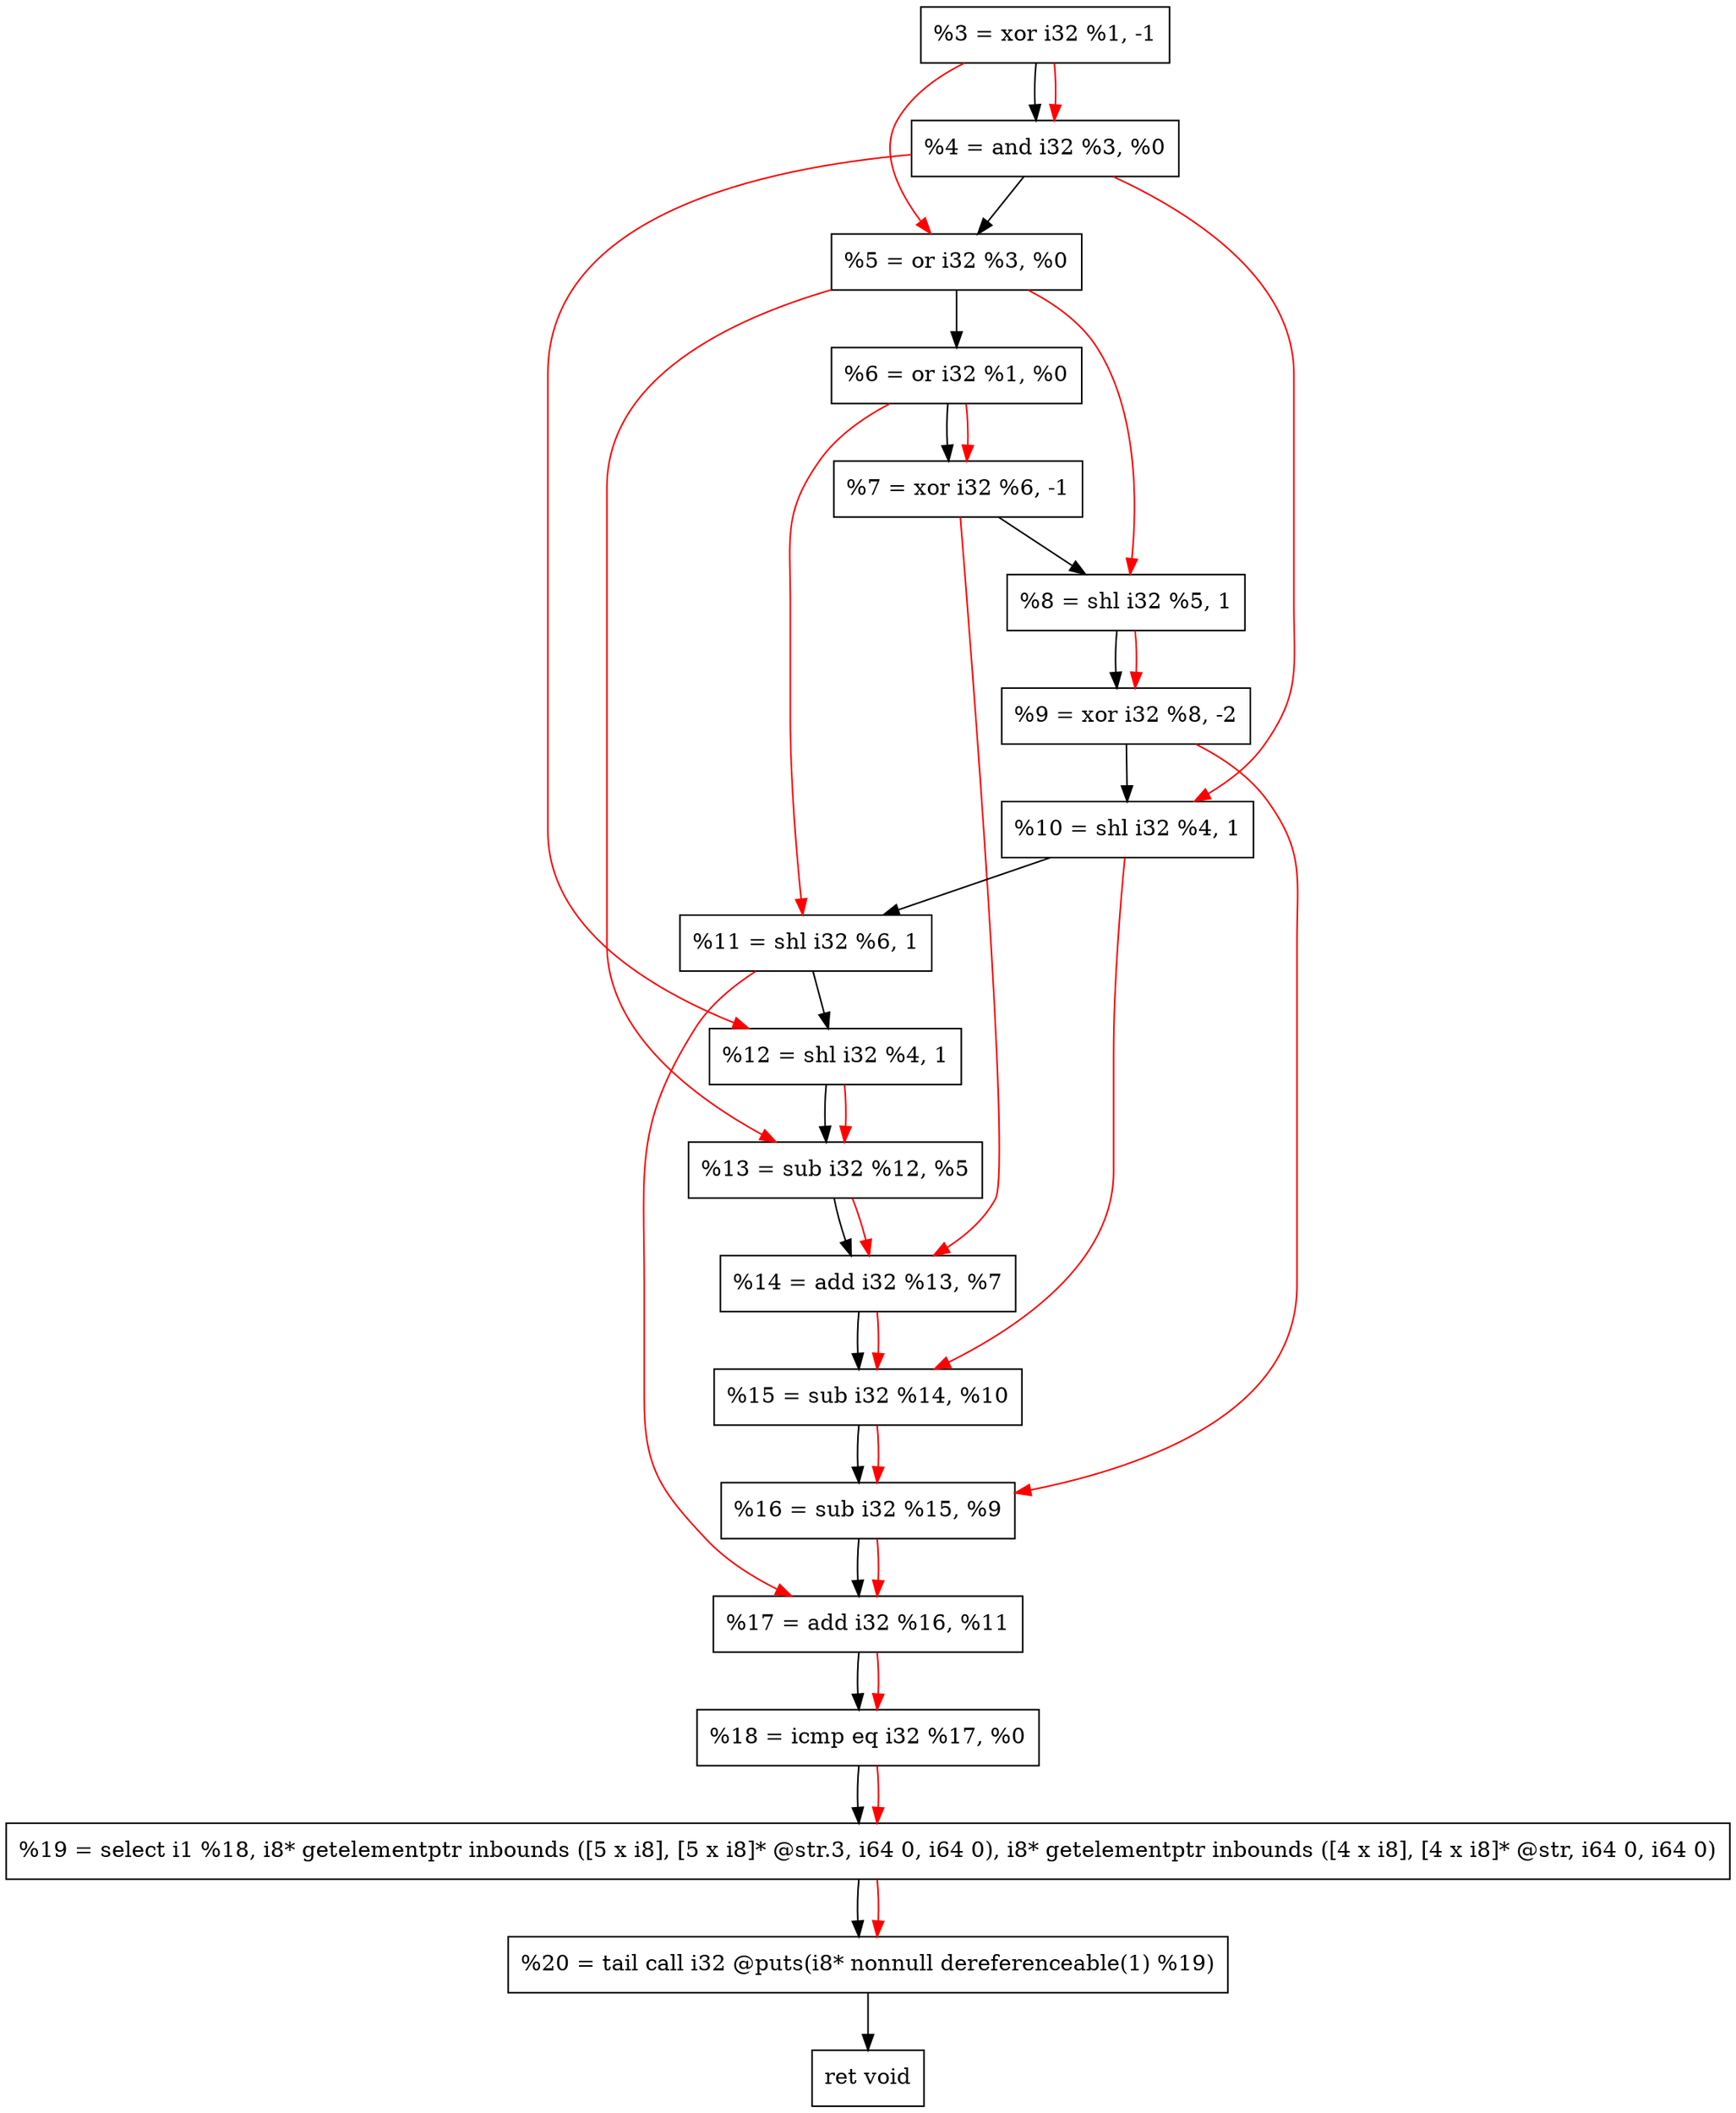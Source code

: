 digraph "DFG for'crackme' function" {
	Node0x14d7980[shape=record, label="  %3 = xor i32 %1, -1"];
	Node0x14d79f0[shape=record, label="  %4 = and i32 %3, %0"];
	Node0x14d7ab0[shape=record, label="  %5 = or i32 %3, %0"];
	Node0x14d7b20[shape=record, label="  %6 = or i32 %1, %0"];
	Node0x14d7b90[shape=record, label="  %7 = xor i32 %6, -1"];
	Node0x14d7c00[shape=record, label="  %8 = shl i32 %5, 1"];
	Node0x14d7ca0[shape=record, label="  %9 = xor i32 %8, -2"];
	Node0x14d7d10[shape=record, label="  %10 = shl i32 %4, 1"];
	Node0x14d7d80[shape=record, label="  %11 = shl i32 %6, 1"];
	Node0x14d7df0[shape=record, label="  %12 = shl i32 %4, 1"];
	Node0x14d7e60[shape=record, label="  %13 = sub i32 %12, %5"];
	Node0x14d7ed0[shape=record, label="  %14 = add i32 %13, %7"];
	Node0x14d7f40[shape=record, label="  %15 = sub i32 %14, %10"];
	Node0x14d7fb0[shape=record, label="  %16 = sub i32 %15, %9"];
	Node0x14d8020[shape=record, label="  %17 = add i32 %16, %11"];
	Node0x14d8090[shape=record, label="  %18 = icmp eq i32 %17, %0"];
	Node0x1478268[shape=record, label="  %19 = select i1 %18, i8* getelementptr inbounds ([5 x i8], [5 x i8]* @str.3, i64 0, i64 0), i8* getelementptr inbounds ([4 x i8], [4 x i8]* @str, i64 0, i64 0)"];
	Node0x14d8530[shape=record, label="  %20 = tail call i32 @puts(i8* nonnull dereferenceable(1) %19)"];
	Node0x14d8580[shape=record, label="  ret void"];
	Node0x14d7980 -> Node0x14d79f0;
	Node0x14d79f0 -> Node0x14d7ab0;
	Node0x14d7ab0 -> Node0x14d7b20;
	Node0x14d7b20 -> Node0x14d7b90;
	Node0x14d7b90 -> Node0x14d7c00;
	Node0x14d7c00 -> Node0x14d7ca0;
	Node0x14d7ca0 -> Node0x14d7d10;
	Node0x14d7d10 -> Node0x14d7d80;
	Node0x14d7d80 -> Node0x14d7df0;
	Node0x14d7df0 -> Node0x14d7e60;
	Node0x14d7e60 -> Node0x14d7ed0;
	Node0x14d7ed0 -> Node0x14d7f40;
	Node0x14d7f40 -> Node0x14d7fb0;
	Node0x14d7fb0 -> Node0x14d8020;
	Node0x14d8020 -> Node0x14d8090;
	Node0x14d8090 -> Node0x1478268;
	Node0x1478268 -> Node0x14d8530;
	Node0x14d8530 -> Node0x14d8580;
edge [color=red]
	Node0x14d7980 -> Node0x14d79f0;
	Node0x14d7980 -> Node0x14d7ab0;
	Node0x14d7b20 -> Node0x14d7b90;
	Node0x14d7ab0 -> Node0x14d7c00;
	Node0x14d7c00 -> Node0x14d7ca0;
	Node0x14d79f0 -> Node0x14d7d10;
	Node0x14d7b20 -> Node0x14d7d80;
	Node0x14d79f0 -> Node0x14d7df0;
	Node0x14d7df0 -> Node0x14d7e60;
	Node0x14d7ab0 -> Node0x14d7e60;
	Node0x14d7e60 -> Node0x14d7ed0;
	Node0x14d7b90 -> Node0x14d7ed0;
	Node0x14d7ed0 -> Node0x14d7f40;
	Node0x14d7d10 -> Node0x14d7f40;
	Node0x14d7f40 -> Node0x14d7fb0;
	Node0x14d7ca0 -> Node0x14d7fb0;
	Node0x14d7fb0 -> Node0x14d8020;
	Node0x14d7d80 -> Node0x14d8020;
	Node0x14d8020 -> Node0x14d8090;
	Node0x14d8090 -> Node0x1478268;
	Node0x1478268 -> Node0x14d8530;
}
